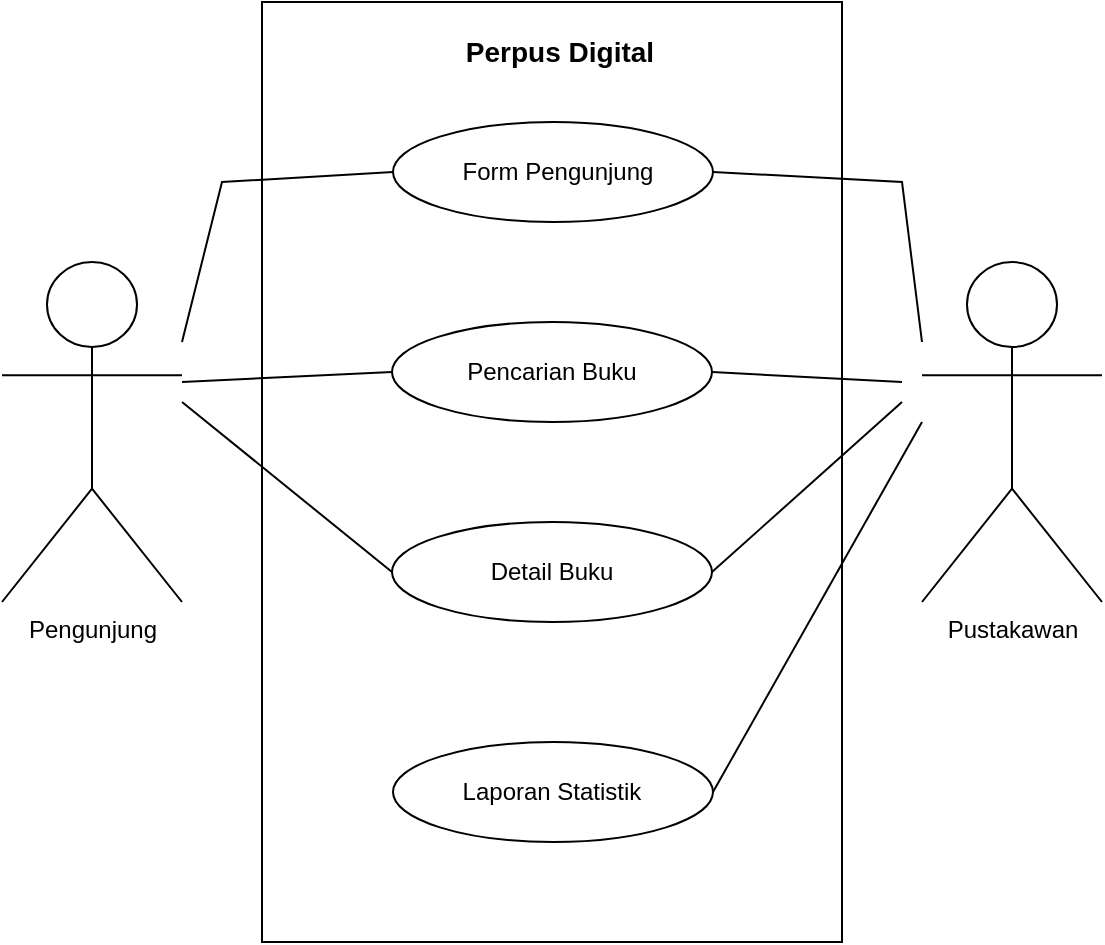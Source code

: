 <mxfile version="23.1.1" type="github">
  <diagram name="Page-1" id="9jgqpkx7JGB3xG_-cBHe">
    <mxGraphModel dx="1434" dy="780" grid="1" gridSize="10" guides="1" tooltips="1" connect="1" arrows="1" fold="1" page="1" pageScale="1" pageWidth="850" pageHeight="1100" math="0" shadow="0">
      <root>
        <mxCell id="0" />
        <mxCell id="1" parent="0" />
        <mxCell id="8OzjyX4D137csRUzK0Ex-1" value="" style="rounded=0;whiteSpace=wrap;html=1;" vertex="1" parent="1">
          <mxGeometry x="280" y="150" width="290" height="470" as="geometry" />
        </mxCell>
        <mxCell id="8OzjyX4D137csRUzK0Ex-2" value="" style="ellipse;whiteSpace=wrap;html=1;" vertex="1" parent="1">
          <mxGeometry x="345.5" y="210" width="160" height="50" as="geometry" />
        </mxCell>
        <mxCell id="8OzjyX4D137csRUzK0Ex-3" value="&lt;font style=&quot;font-size: 14px;&quot;&gt;&lt;b&gt;Perpus Digital&lt;/b&gt;&lt;/font&gt;" style="text;html=1;strokeColor=none;fillColor=none;align=center;verticalAlign=middle;whiteSpace=wrap;rounded=0;" vertex="1" parent="1">
          <mxGeometry x="378" y="160" width="102" height="30" as="geometry" />
        </mxCell>
        <mxCell id="8OzjyX4D137csRUzK0Ex-4" value="" style="ellipse;whiteSpace=wrap;html=1;" vertex="1" parent="1">
          <mxGeometry x="345" y="310" width="160" height="50" as="geometry" />
        </mxCell>
        <mxCell id="8OzjyX4D137csRUzK0Ex-5" value="" style="ellipse;whiteSpace=wrap;html=1;" vertex="1" parent="1">
          <mxGeometry x="345" y="410" width="160" height="50" as="geometry" />
        </mxCell>
        <mxCell id="8OzjyX4D137csRUzK0Ex-6" value="" style="ellipse;whiteSpace=wrap;html=1;" vertex="1" parent="1">
          <mxGeometry x="345.5" y="520" width="160" height="50" as="geometry" />
        </mxCell>
        <mxCell id="8OzjyX4D137csRUzK0Ex-7" value="Pengunjung" style="shape=umlActor;verticalLabelPosition=bottom;verticalAlign=top;html=1;outlineConnect=0;" vertex="1" parent="1">
          <mxGeometry x="150" y="280" width="90" height="170" as="geometry" />
        </mxCell>
        <mxCell id="8OzjyX4D137csRUzK0Ex-8" value="Pustakawan" style="shape=umlActor;verticalLabelPosition=bottom;verticalAlign=top;html=1;outlineConnect=0;" vertex="1" parent="1">
          <mxGeometry x="610" y="280" width="90" height="170" as="geometry" />
        </mxCell>
        <mxCell id="8OzjyX4D137csRUzK0Ex-9" value="Form Pengunjung" style="text;html=1;strokeColor=none;fillColor=none;align=center;verticalAlign=middle;whiteSpace=wrap;rounded=0;" vertex="1" parent="1">
          <mxGeometry x="378" y="220" width="100" height="30" as="geometry" />
        </mxCell>
        <mxCell id="8OzjyX4D137csRUzK0Ex-10" value="Pencarian Buku" style="text;html=1;strokeColor=none;fillColor=none;align=center;verticalAlign=middle;whiteSpace=wrap;rounded=0;" vertex="1" parent="1">
          <mxGeometry x="375" y="320" width="100" height="30" as="geometry" />
        </mxCell>
        <mxCell id="8OzjyX4D137csRUzK0Ex-11" value="Detail Buku" style="text;html=1;strokeColor=none;fillColor=none;align=center;verticalAlign=middle;whiteSpace=wrap;rounded=0;" vertex="1" parent="1">
          <mxGeometry x="375" y="420" width="100" height="30" as="geometry" />
        </mxCell>
        <mxCell id="8OzjyX4D137csRUzK0Ex-12" value="Laporan Statistik" style="text;html=1;strokeColor=none;fillColor=none;align=center;verticalAlign=middle;whiteSpace=wrap;rounded=0;" vertex="1" parent="1">
          <mxGeometry x="375" y="530" width="100" height="30" as="geometry" />
        </mxCell>
        <mxCell id="8OzjyX4D137csRUzK0Ex-13" value="" style="endArrow=none;html=1;rounded=0;entryX=0;entryY=0.5;entryDx=0;entryDy=0;" edge="1" parent="1" target="8OzjyX4D137csRUzK0Ex-2">
          <mxGeometry width="50" height="50" relative="1" as="geometry">
            <mxPoint x="240" y="320" as="sourcePoint" />
            <mxPoint x="290" y="280" as="targetPoint" />
            <Array as="points">
              <mxPoint x="260" y="240" />
            </Array>
          </mxGeometry>
        </mxCell>
        <mxCell id="8OzjyX4D137csRUzK0Ex-14" value="" style="endArrow=none;html=1;rounded=0;entryX=1;entryY=0.5;entryDx=0;entryDy=0;" edge="1" parent="1" target="8OzjyX4D137csRUzK0Ex-2">
          <mxGeometry width="50" height="50" relative="1" as="geometry">
            <mxPoint x="610" y="320" as="sourcePoint" />
            <mxPoint x="716" y="240" as="targetPoint" />
            <Array as="points">
              <mxPoint x="600" y="240" />
            </Array>
          </mxGeometry>
        </mxCell>
        <mxCell id="8OzjyX4D137csRUzK0Ex-15" value="" style="endArrow=none;html=1;rounded=0;entryX=0;entryY=0.5;entryDx=0;entryDy=0;" edge="1" parent="1" target="8OzjyX4D137csRUzK0Ex-4">
          <mxGeometry width="50" height="50" relative="1" as="geometry">
            <mxPoint x="240" y="340" as="sourcePoint" />
            <mxPoint x="450" y="370" as="targetPoint" />
            <Array as="points" />
          </mxGeometry>
        </mxCell>
        <mxCell id="8OzjyX4D137csRUzK0Ex-17" value="" style="endArrow=none;html=1;rounded=0;entryX=1;entryY=0.5;entryDx=0;entryDy=0;" edge="1" parent="1" target="8OzjyX4D137csRUzK0Ex-4">
          <mxGeometry width="50" height="50" relative="1" as="geometry">
            <mxPoint x="600" y="340" as="sourcePoint" />
            <mxPoint x="450" y="370" as="targetPoint" />
            <Array as="points" />
          </mxGeometry>
        </mxCell>
        <mxCell id="8OzjyX4D137csRUzK0Ex-19" value="" style="endArrow=none;html=1;rounded=0;exitX=0;exitY=0.5;exitDx=0;exitDy=0;" edge="1" parent="1" source="8OzjyX4D137csRUzK0Ex-5">
          <mxGeometry width="50" height="50" relative="1" as="geometry">
            <mxPoint x="400" y="420" as="sourcePoint" />
            <mxPoint x="240" y="350" as="targetPoint" />
            <Array as="points">
              <mxPoint x="240" y="350" />
            </Array>
          </mxGeometry>
        </mxCell>
        <mxCell id="8OzjyX4D137csRUzK0Ex-21" value="" style="endArrow=none;html=1;rounded=0;exitX=1;exitY=0.5;exitDx=0;exitDy=0;" edge="1" parent="1" source="8OzjyX4D137csRUzK0Ex-5">
          <mxGeometry width="50" height="50" relative="1" as="geometry">
            <mxPoint x="400" y="420" as="sourcePoint" />
            <mxPoint x="600" y="350" as="targetPoint" />
          </mxGeometry>
        </mxCell>
        <mxCell id="8OzjyX4D137csRUzK0Ex-22" value="" style="endArrow=none;html=1;rounded=0;exitX=1;exitY=0.5;exitDx=0;exitDy=0;" edge="1" parent="1" source="8OzjyX4D137csRUzK0Ex-6">
          <mxGeometry width="50" height="50" relative="1" as="geometry">
            <mxPoint x="515" y="445" as="sourcePoint" />
            <mxPoint x="610" y="360" as="targetPoint" />
          </mxGeometry>
        </mxCell>
      </root>
    </mxGraphModel>
  </diagram>
</mxfile>
